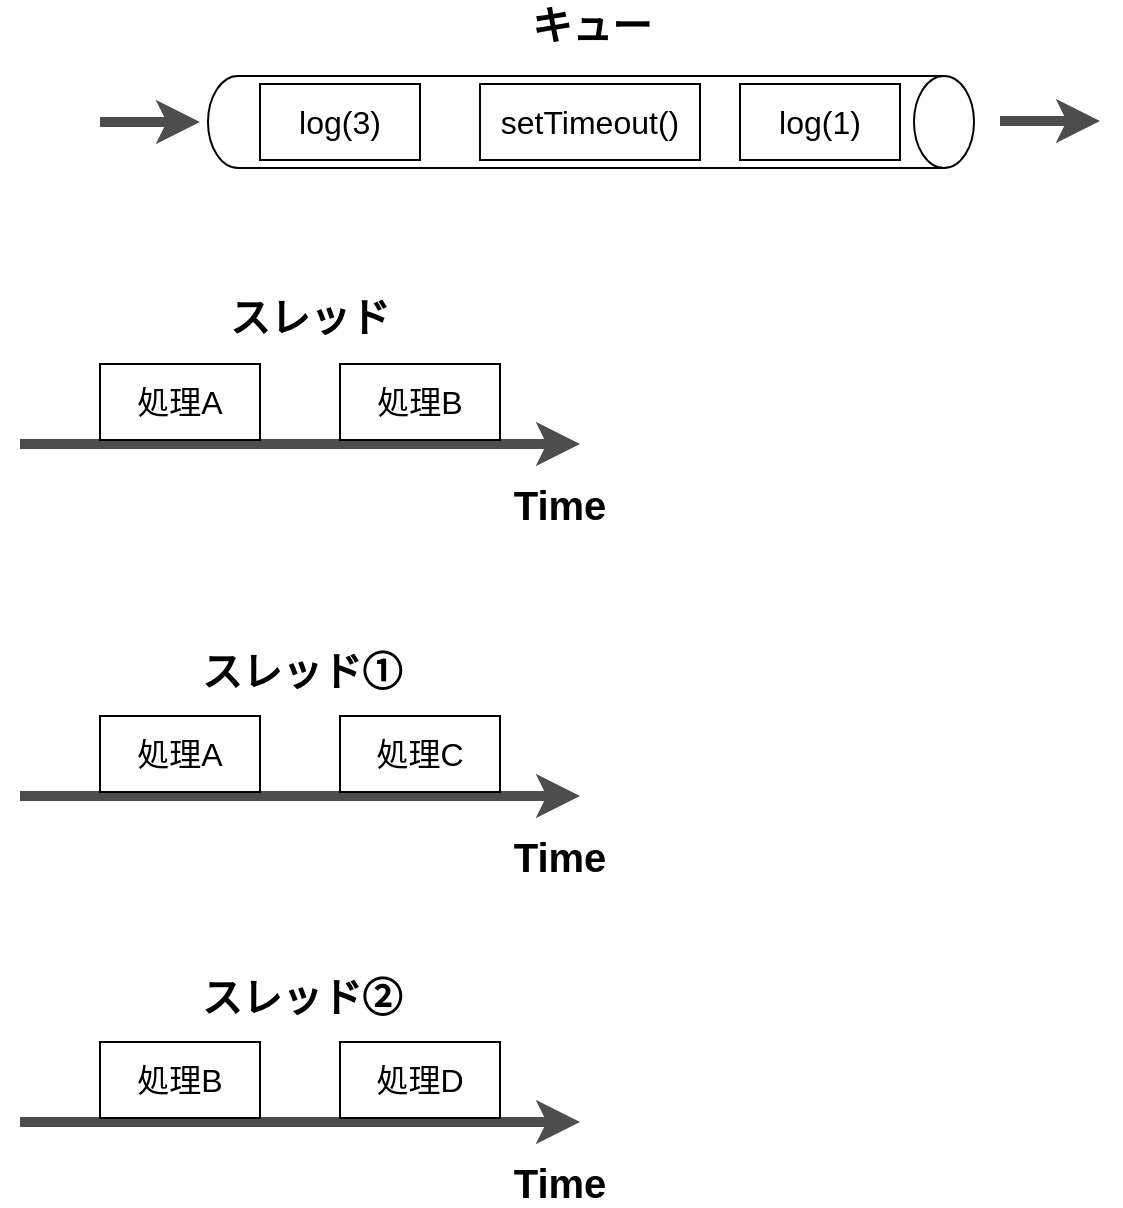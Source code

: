 <mxfile version="14.1.8" type="device"><diagram id="ytFlNFtdEIawuUXSAdOT" name="ページ1"><mxGraphModel dx="1422" dy="862" grid="1" gridSize="10" guides="1" tooltips="1" connect="1" arrows="1" fold="1" page="1" pageScale="1" pageWidth="1169" pageHeight="827" math="0" shadow="0"><root><mxCell id="0"/><mxCell id="1" parent="0"/><mxCell id="5lv3f-LIvjv8fdk0wH8U-2" value="" style="endArrow=classic;html=1;strokeWidth=5;strokeColor=#4D4D4D;" edge="1" parent="1"><mxGeometry width="50" height="50" relative="1" as="geometry"><mxPoint x="80" y="304" as="sourcePoint"/><mxPoint x="360" y="304" as="targetPoint"/></mxGeometry></mxCell><mxCell id="5lv3f-LIvjv8fdk0wH8U-3" value="&lt;font style=&quot;font-size: 16px&quot;&gt;処理A&lt;/font&gt;" style="rounded=0;whiteSpace=wrap;html=1;" vertex="1" parent="1"><mxGeometry x="120" y="264" width="80" height="38" as="geometry"/></mxCell><mxCell id="5lv3f-LIvjv8fdk0wH8U-4" value="&lt;font style=&quot;font-size: 16px&quot;&gt;処理B&lt;/font&gt;" style="rounded=0;whiteSpace=wrap;html=1;" vertex="1" parent="1"><mxGeometry x="240" y="264" width="80" height="38" as="geometry"/></mxCell><mxCell id="5lv3f-LIvjv8fdk0wH8U-7" value="スレッド" style="text;html=1;strokeColor=none;fillColor=none;align=center;verticalAlign=middle;whiteSpace=wrap;rounded=0;fontSize=20;fontStyle=1" vertex="1" parent="1"><mxGeometry x="180" y="230" width="90" height="20" as="geometry"/></mxCell><mxCell id="5lv3f-LIvjv8fdk0wH8U-11" value="&lt;b style=&quot;font-size: 20px;&quot;&gt;Time&lt;/b&gt;" style="text;html=1;strokeColor=none;fillColor=none;align=center;verticalAlign=middle;whiteSpace=wrap;rounded=0;fontSize=20;" vertex="1" parent="1"><mxGeometry x="330" y="324" width="40" height="20" as="geometry"/></mxCell><mxCell id="5lv3f-LIvjv8fdk0wH8U-12" value="" style="endArrow=classic;html=1;strokeWidth=5;strokeColor=#4D4D4D;" edge="1" parent="1"><mxGeometry width="50" height="50" relative="1" as="geometry"><mxPoint x="80" y="480" as="sourcePoint"/><mxPoint x="360" y="480" as="targetPoint"/></mxGeometry></mxCell><mxCell id="5lv3f-LIvjv8fdk0wH8U-13" value="&lt;font style=&quot;font-size: 16px&quot;&gt;処理A&lt;/font&gt;" style="rounded=0;whiteSpace=wrap;html=1;" vertex="1" parent="1"><mxGeometry x="120" y="440" width="80" height="38" as="geometry"/></mxCell><mxCell id="5lv3f-LIvjv8fdk0wH8U-14" value="&lt;font style=&quot;font-size: 16px&quot;&gt;処理C&lt;/font&gt;" style="rounded=0;whiteSpace=wrap;html=1;" vertex="1" parent="1"><mxGeometry x="240" y="440" width="80" height="38" as="geometry"/></mxCell><mxCell id="5lv3f-LIvjv8fdk0wH8U-15" value="スレッド①" style="text;html=1;strokeColor=none;fillColor=none;align=center;verticalAlign=middle;whiteSpace=wrap;rounded=0;fontSize=20;fontStyle=1" vertex="1" parent="1"><mxGeometry x="166" y="407" width="110" height="20" as="geometry"/></mxCell><mxCell id="5lv3f-LIvjv8fdk0wH8U-21" value="&lt;b style=&quot;font-size: 20px;&quot;&gt;Time&lt;/b&gt;" style="text;html=1;strokeColor=none;fillColor=none;align=center;verticalAlign=middle;whiteSpace=wrap;rounded=0;fontSize=20;" vertex="1" parent="1"><mxGeometry x="330" y="500" width="40" height="20" as="geometry"/></mxCell><mxCell id="5lv3f-LIvjv8fdk0wH8U-23" value="" style="endArrow=classic;html=1;strokeWidth=5;strokeColor=#4D4D4D;" edge="1" parent="1"><mxGeometry width="50" height="50" relative="1" as="geometry"><mxPoint x="80" y="643" as="sourcePoint"/><mxPoint x="360" y="643" as="targetPoint"/></mxGeometry></mxCell><mxCell id="5lv3f-LIvjv8fdk0wH8U-24" value="&lt;font style=&quot;font-size: 16px&quot;&gt;処理B&lt;/font&gt;" style="rounded=0;whiteSpace=wrap;html=1;" vertex="1" parent="1"><mxGeometry x="120" y="603" width="80" height="38" as="geometry"/></mxCell><mxCell id="5lv3f-LIvjv8fdk0wH8U-25" value="&lt;font style=&quot;font-size: 16px&quot;&gt;処理D&lt;/font&gt;" style="rounded=0;whiteSpace=wrap;html=1;" vertex="1" parent="1"><mxGeometry x="240" y="603" width="80" height="38" as="geometry"/></mxCell><mxCell id="5lv3f-LIvjv8fdk0wH8U-26" value="スレッド②" style="text;html=1;strokeColor=none;fillColor=none;align=center;verticalAlign=middle;whiteSpace=wrap;rounded=0;fontSize=20;fontStyle=1" vertex="1" parent="1"><mxGeometry x="166" y="570" width="110" height="20" as="geometry"/></mxCell><mxCell id="5lv3f-LIvjv8fdk0wH8U-27" value="&lt;b style=&quot;font-size: 20px;&quot;&gt;Time&lt;/b&gt;" style="text;html=1;strokeColor=none;fillColor=none;align=center;verticalAlign=middle;whiteSpace=wrap;rounded=0;fontSize=20;" vertex="1" parent="1"><mxGeometry x="330" y="663" width="40" height="20" as="geometry"/></mxCell><mxCell id="5lv3f-LIvjv8fdk0wH8U-28" value="" style="shape=cylinder3;whiteSpace=wrap;html=1;boundedLbl=1;backgroundOutline=1;size=15;fontSize=20;rotation=90;" vertex="1" parent="1"><mxGeometry x="342.5" y="-48.5" width="46" height="383" as="geometry"/></mxCell><mxCell id="5lv3f-LIvjv8fdk0wH8U-29" value="" style="endArrow=classic;html=1;strokeWidth=5;strokeColor=#4D4D4D;" edge="1" parent="1"><mxGeometry width="50" height="50" relative="1" as="geometry"><mxPoint x="120" y="143" as="sourcePoint"/><mxPoint x="170" y="143" as="targetPoint"/></mxGeometry></mxCell><mxCell id="5lv3f-LIvjv8fdk0wH8U-30" value="&lt;span style=&quot;font-size: 16px&quot;&gt;log(3)&lt;/span&gt;" style="rounded=0;whiteSpace=wrap;html=1;" vertex="1" parent="1"><mxGeometry x="200" y="124" width="80" height="38" as="geometry"/></mxCell><mxCell id="5lv3f-LIvjv8fdk0wH8U-31" value="" style="endArrow=classic;html=1;strokeWidth=5;strokeColor=#4D4D4D;" edge="1" parent="1"><mxGeometry width="50" height="50" relative="1" as="geometry"><mxPoint x="570" y="142.5" as="sourcePoint"/><mxPoint x="620" y="142.5" as="targetPoint"/></mxGeometry></mxCell><mxCell id="5lv3f-LIvjv8fdk0wH8U-32" value="&lt;span style=&quot;font-size: 16px&quot;&gt;setTimeout()&lt;/span&gt;" style="rounded=0;whiteSpace=wrap;html=1;" vertex="1" parent="1"><mxGeometry x="310" y="124" width="110" height="38" as="geometry"/></mxCell><mxCell id="5lv3f-LIvjv8fdk0wH8U-33" value="&lt;span style=&quot;font-size: 16px&quot;&gt;log(1)&lt;/span&gt;" style="rounded=0;whiteSpace=wrap;html=1;" vertex="1" parent="1"><mxGeometry x="440" y="124" width="80" height="38" as="geometry"/></mxCell><mxCell id="5lv3f-LIvjv8fdk0wH8U-34" value="キュー" style="text;html=1;strokeColor=none;fillColor=none;align=center;verticalAlign=middle;whiteSpace=wrap;rounded=0;fontSize=20;fontStyle=1" vertex="1" parent="1"><mxGeometry x="320.5" y="84" width="90" height="20" as="geometry"/></mxCell></root></mxGraphModel></diagram></mxfile>